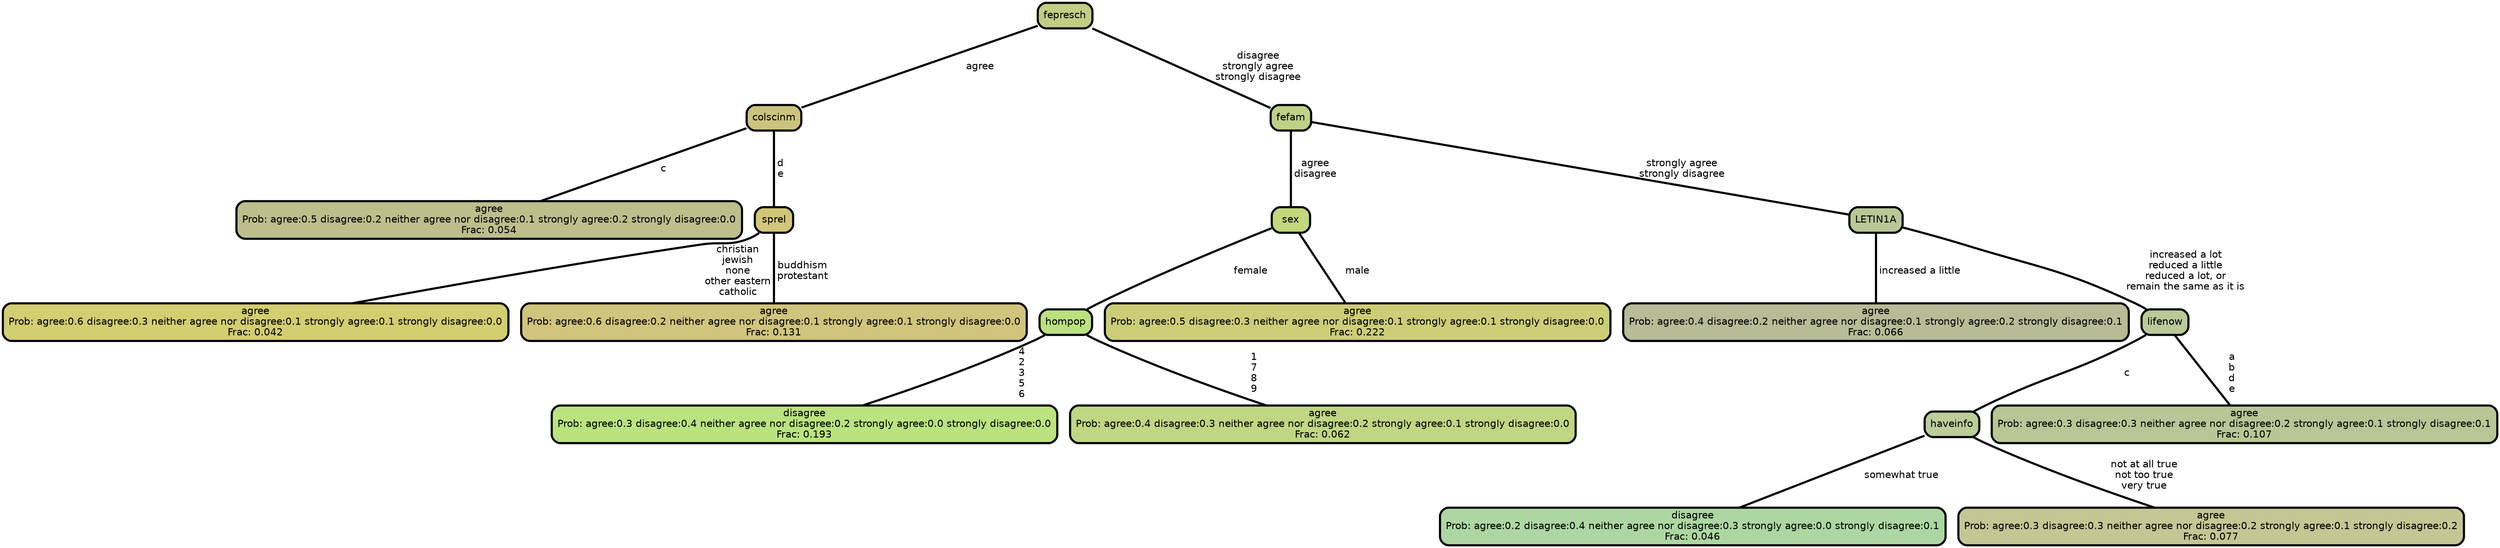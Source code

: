 graph Tree {
node [shape=box, style="filled, rounded",color="black",penwidth="3",fontcolor="black",                 fontname=helvetica] ;
graph [ranksep="0 equally", splines=straight,                 bgcolor=transparent, dpi=200] ;
edge [fontname=helvetica, color=black] ;
0 [label="agree
Prob: agree:0.5 disagree:0.2 neither agree nor disagree:0.1 strongly agree:0.2 strongly disagree:0.0
Frac: 0.054", fillcolor="#bdbe8c"] ;
1 [label="colscinm", fillcolor="#ccc47e"] ;
2 [label="agree
Prob: agree:0.6 disagree:0.3 neither agree nor disagree:0.1 strongly agree:0.1 strongly disagree:0.0
Frac: 0.042", fillcolor="#d3ce70"] ;
3 [label="sprel", fillcolor="#d1c679"] ;
4 [label="agree
Prob: agree:0.6 disagree:0.2 neither agree nor disagree:0.1 strongly agree:0.1 strongly disagree:0.0
Frac: 0.131", fillcolor="#d1c47c"] ;
5 [label="fepresch", fillcolor="#c2ce84"] ;
6 [label="disagree
Prob: agree:0.3 disagree:0.4 neither agree nor disagree:0.2 strongly agree:0.0 strongly disagree:0.0
Frac: 0.193", fillcolor="#bae37f"] ;
7 [label="hompop", fillcolor="#bbe080"] ;
8 [label="agree
Prob: agree:0.4 disagree:0.3 neither agree nor disagree:0.2 strongly agree:0.1 strongly disagree:0.0
Frac: 0.062", fillcolor="#bfd683"] ;
9 [label="sex", fillcolor="#c3d77c"] ;
10 [label="agree
Prob: agree:0.5 disagree:0.3 neither agree nor disagree:0.1 strongly agree:0.1 strongly disagree:0.0
Frac: 0.222", fillcolor="#ccce77"] ;
11 [label="fefam", fillcolor="#bfd186"] ;
12 [label="agree
Prob: agree:0.4 disagree:0.2 neither agree nor disagree:0.1 strongly agree:0.2 strongly disagree:0.1
Frac: 0.066", fillcolor="#b7bc96"] ;
13 [label="LETIN1A", fillcolor="#b9c797"] ;
14 [label="disagree
Prob: agree:0.2 disagree:0.4 neither agree nor disagree:0.3 strongly agree:0.0 strongly disagree:0.1
Frac: 0.046", fillcolor="#add7a2"] ;
15 [label="haveinfo", fillcolor="#bbcd99"] ;
16 [label="agree
Prob: agree:0.3 disagree:0.3 neither agree nor disagree:0.2 strongly agree:0.1 strongly disagree:0.2
Frac: 0.077", fillcolor="#c4c794"] ;
17 [label="lifenow", fillcolor="#b9ca98"] ;
18 [label="agree
Prob: agree:0.3 disagree:0.3 neither agree nor disagree:0.2 strongly agree:0.1 strongly disagree:0.1
Frac: 0.107", fillcolor="#b8c696"] ;
1 -- 0 [label=" c",penwidth=3] ;
1 -- 3 [label=" d\n e",penwidth=3] ;
3 -- 2 [label=" christian\n jewish\n none\n other eastern\n catholic",penwidth=3] ;
3 -- 4 [label=" buddhism\n protestant",penwidth=3] ;
5 -- 1 [label=" agree",penwidth=3] ;
5 -- 11 [label=" disagree\n strongly agree\n strongly disagree",penwidth=3] ;
7 -- 6 [label=" 4\n 2\n 3\n 5\n 6",penwidth=3] ;
7 -- 8 [label=" 1\n 7\n 8\n 9",penwidth=3] ;
9 -- 7 [label=" female",penwidth=3] ;
9 -- 10 [label=" male",penwidth=3] ;
11 -- 9 [label=" agree\n disagree",penwidth=3] ;
11 -- 13 [label=" strongly agree\n strongly disagree",penwidth=3] ;
13 -- 12 [label=" increased a little",penwidth=3] ;
13 -- 17 [label=" increased a lot\n reduced a little\n reduced a lot, or\n remain the same as it is",penwidth=3] ;
15 -- 14 [label=" somewhat true",penwidth=3] ;
15 -- 16 [label=" not at all true\n not too true\n very true",penwidth=3] ;
17 -- 15 [label=" c",penwidth=3] ;
17 -- 18 [label=" a\n b\n d\n e",penwidth=3] ;
{rank = same;}}
